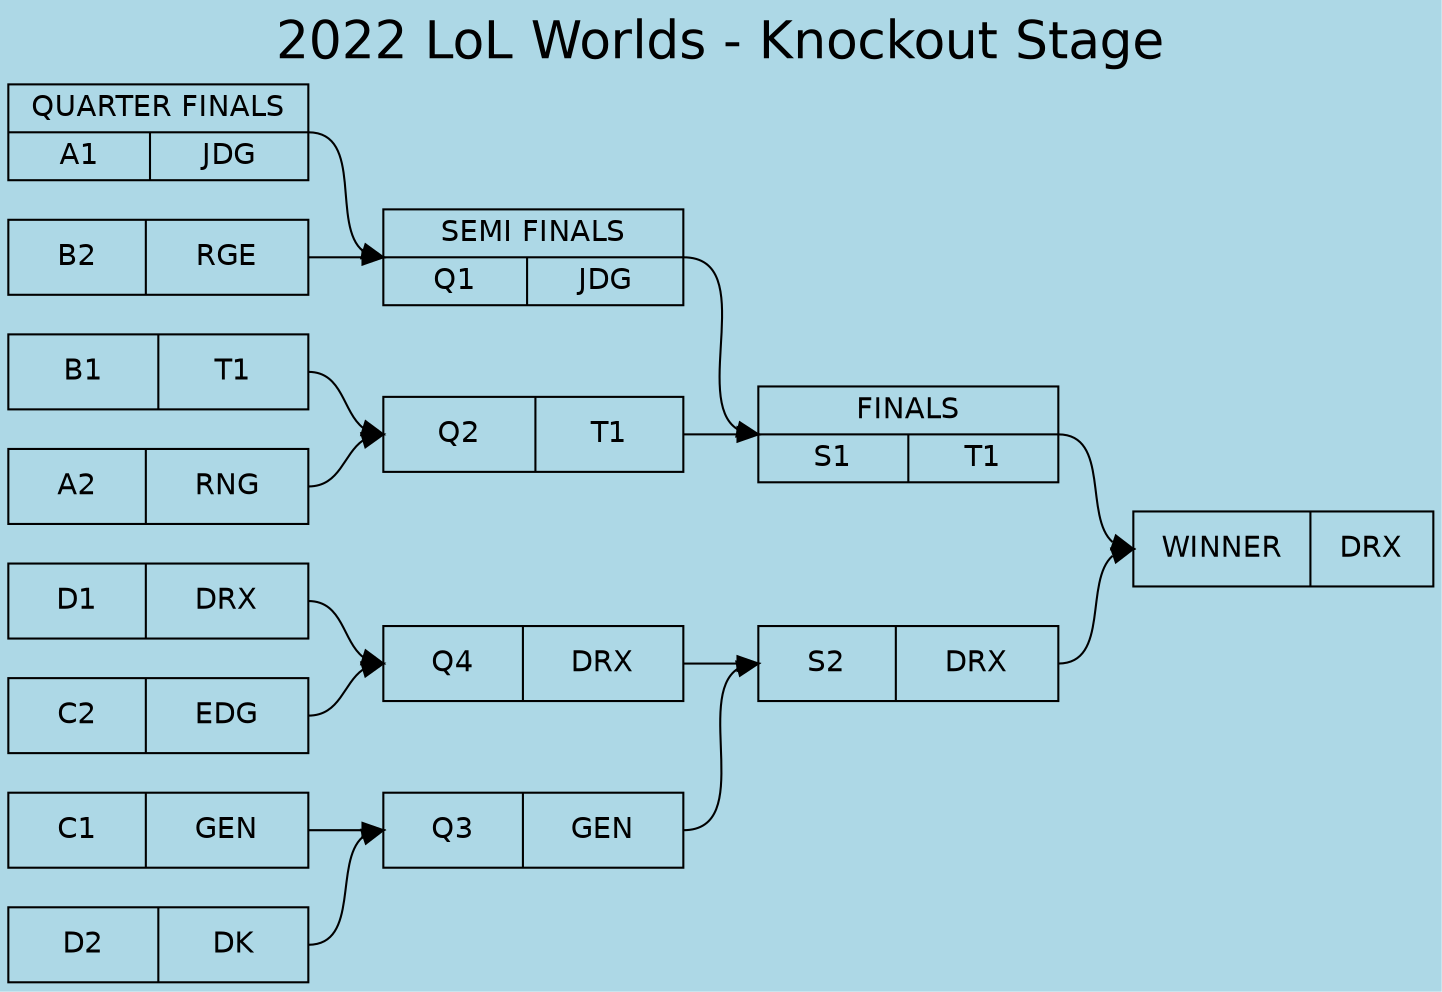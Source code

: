 
digraph brackets {

# direction is downwards
rankdir=LR

# setting graph title
    // title
    labelloc="t";
    label="2022 LoL Worlds - Knockout Stage";
    fontname = "Helvetica";
    fontsize = 25;
    
#bgd color
bgcolor="lightblue"
    
# setting alignment and node,edge attributes    
node [shape=box, width=2, style=invis, label="",fontname = "Helvetica"]
edge [style=invis]

node [style=solid, fontname = "Helvetica"]
edge [style=solid]


# ===== Quarter Finals =====
r1a [shape = record, label = "{QUARTER FINALS}|{A1|JDG}"]
r1b [shape = record, label = "{B2|RGE}"]
r1c [shape = record, label = "{B1|T1}"]
r1d [shape = record, label = "{A2|RNG}"]
r1e [shape = record, label = "{C1|GEN}"]
r1f [shape = record, label = "{D2|DK}"]
r1g [shape = record, label = "{D1|DRX}"]
r1h [shape = record, label = "{C2|EDG}"]

# ===== Semi Finals =====
r2a [shape = record, label = "{SEMI FINALS}|{Q1|JDG}"]
r2b [shape = record, label = "{Q2|T1}"]
r2c [shape = record, label = "{Q3|GEN}"]
r2d [shape = record, label = "{Q4|DRX}"]

# ===== Finals =====
r3a [shape = record, label = "{FINALS}|{S1|T1}"]
r3b [shape = record, label = "{S2|DRX}"]

# ===== Winner =====
r4a [shape = record, label = "{WINNER|DRX}"]


# ===== Setting arrows =====
r1a:e->r2a:w
r1b:e->r2a:w
r1c:e->r2b:w
r1d:e->r2b:w
r1e:e->r2c:w
r1f:e->r2c:w
r1g:e->r2d:w
r1h:e->r2d:w

r2a:e->r3a:w
r2b:e->r3a:w
r2c:e->r3b:w
r2d:e->r3b:w

r3a:e->r4a:w
r3b:e->r4a:w

}

